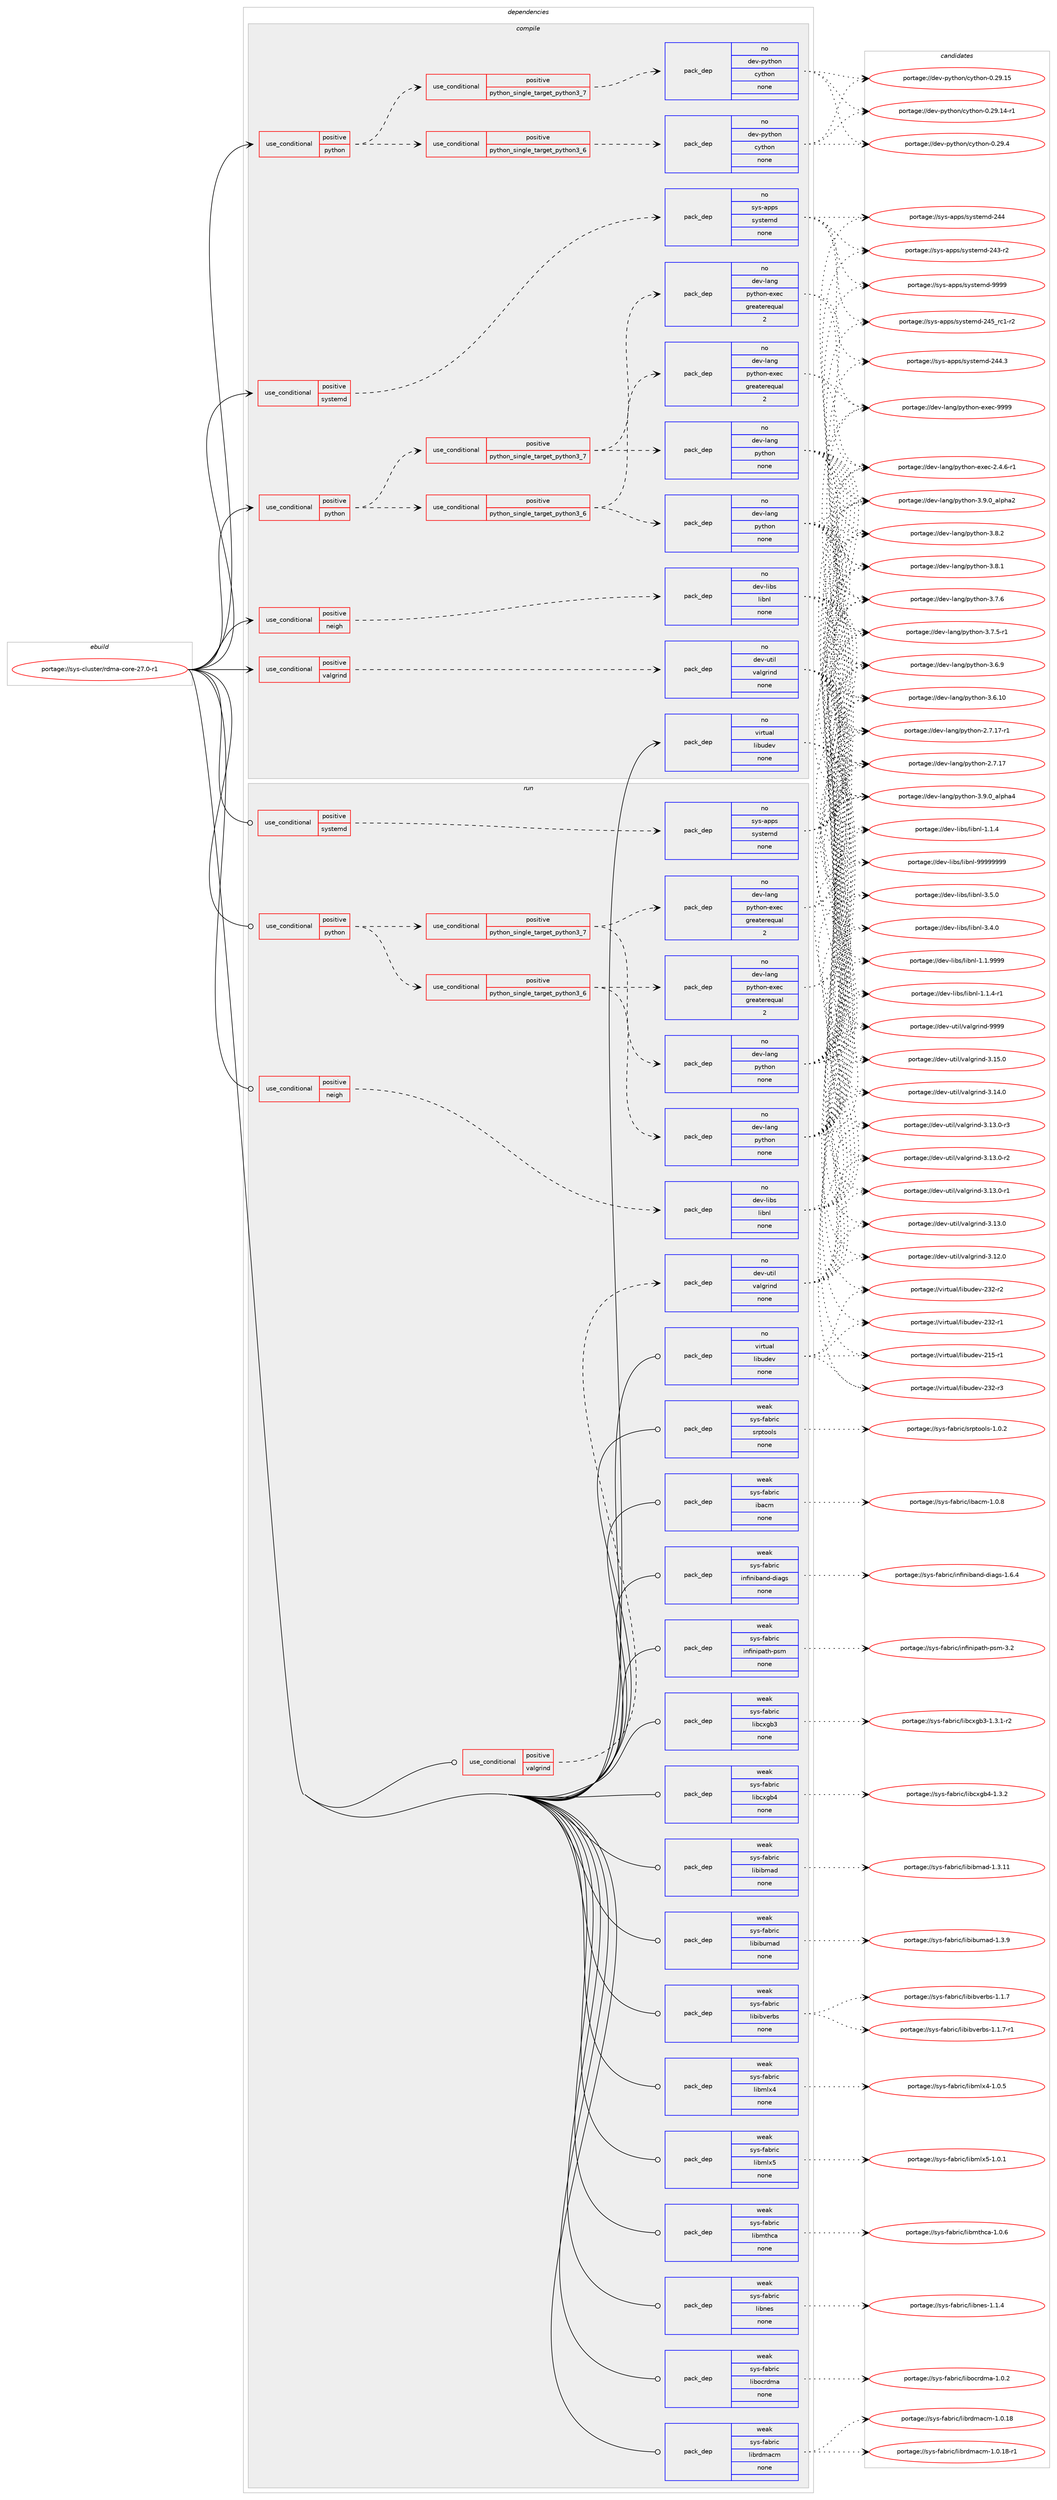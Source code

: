 digraph prolog {

# *************
# Graph options
# *************

newrank=true;
concentrate=true;
compound=true;
graph [rankdir=LR,fontname=Helvetica,fontsize=10,ranksep=1.5];#, ranksep=2.5, nodesep=0.2];
edge  [arrowhead=vee];
node  [fontname=Helvetica,fontsize=10];

# **********
# The ebuild
# **********

subgraph cluster_leftcol {
color=gray;
rank=same;
label=<<i>ebuild</i>>;
id [label="portage://sys-cluster/rdma-core-27.0-r1", color=red, width=4, href="../sys-cluster/rdma-core-27.0-r1.svg"];
}

# ****************
# The dependencies
# ****************

subgraph cluster_midcol {
color=gray;
label=<<i>dependencies</i>>;
subgraph cluster_compile {
fillcolor="#eeeeee";
style=filled;
label=<<i>compile</i>>;
subgraph cond6292 {
dependency32564 [label=<<TABLE BORDER="0" CELLBORDER="1" CELLSPACING="0" CELLPADDING="4"><TR><TD ROWSPAN="3" CELLPADDING="10">use_conditional</TD></TR><TR><TD>positive</TD></TR><TR><TD>neigh</TD></TR></TABLE>>, shape=none, color=red];
subgraph pack25457 {
dependency32565 [label=<<TABLE BORDER="0" CELLBORDER="1" CELLSPACING="0" CELLPADDING="4" WIDTH="220"><TR><TD ROWSPAN="6" CELLPADDING="30">pack_dep</TD></TR><TR><TD WIDTH="110">no</TD></TR><TR><TD>dev-libs</TD></TR><TR><TD>libnl</TD></TR><TR><TD>none</TD></TR><TR><TD></TD></TR></TABLE>>, shape=none, color=blue];
}
dependency32564:e -> dependency32565:w [weight=20,style="dashed",arrowhead="vee"];
}
id:e -> dependency32564:w [weight=20,style="solid",arrowhead="vee"];
subgraph cond6293 {
dependency32566 [label=<<TABLE BORDER="0" CELLBORDER="1" CELLSPACING="0" CELLPADDING="4"><TR><TD ROWSPAN="3" CELLPADDING="10">use_conditional</TD></TR><TR><TD>positive</TD></TR><TR><TD>python</TD></TR></TABLE>>, shape=none, color=red];
subgraph cond6294 {
dependency32567 [label=<<TABLE BORDER="0" CELLBORDER="1" CELLSPACING="0" CELLPADDING="4"><TR><TD ROWSPAN="3" CELLPADDING="10">use_conditional</TD></TR><TR><TD>positive</TD></TR><TR><TD>python_single_target_python3_6</TD></TR></TABLE>>, shape=none, color=red];
subgraph pack25458 {
dependency32568 [label=<<TABLE BORDER="0" CELLBORDER="1" CELLSPACING="0" CELLPADDING="4" WIDTH="220"><TR><TD ROWSPAN="6" CELLPADDING="30">pack_dep</TD></TR><TR><TD WIDTH="110">no</TD></TR><TR><TD>dev-lang</TD></TR><TR><TD>python</TD></TR><TR><TD>none</TD></TR><TR><TD></TD></TR></TABLE>>, shape=none, color=blue];
}
dependency32567:e -> dependency32568:w [weight=20,style="dashed",arrowhead="vee"];
subgraph pack25459 {
dependency32569 [label=<<TABLE BORDER="0" CELLBORDER="1" CELLSPACING="0" CELLPADDING="4" WIDTH="220"><TR><TD ROWSPAN="6" CELLPADDING="30">pack_dep</TD></TR><TR><TD WIDTH="110">no</TD></TR><TR><TD>dev-lang</TD></TR><TR><TD>python-exec</TD></TR><TR><TD>greaterequal</TD></TR><TR><TD>2</TD></TR></TABLE>>, shape=none, color=blue];
}
dependency32567:e -> dependency32569:w [weight=20,style="dashed",arrowhead="vee"];
}
dependency32566:e -> dependency32567:w [weight=20,style="dashed",arrowhead="vee"];
subgraph cond6295 {
dependency32570 [label=<<TABLE BORDER="0" CELLBORDER="1" CELLSPACING="0" CELLPADDING="4"><TR><TD ROWSPAN="3" CELLPADDING="10">use_conditional</TD></TR><TR><TD>positive</TD></TR><TR><TD>python_single_target_python3_7</TD></TR></TABLE>>, shape=none, color=red];
subgraph pack25460 {
dependency32571 [label=<<TABLE BORDER="0" CELLBORDER="1" CELLSPACING="0" CELLPADDING="4" WIDTH="220"><TR><TD ROWSPAN="6" CELLPADDING="30">pack_dep</TD></TR><TR><TD WIDTH="110">no</TD></TR><TR><TD>dev-lang</TD></TR><TR><TD>python</TD></TR><TR><TD>none</TD></TR><TR><TD></TD></TR></TABLE>>, shape=none, color=blue];
}
dependency32570:e -> dependency32571:w [weight=20,style="dashed",arrowhead="vee"];
subgraph pack25461 {
dependency32572 [label=<<TABLE BORDER="0" CELLBORDER="1" CELLSPACING="0" CELLPADDING="4" WIDTH="220"><TR><TD ROWSPAN="6" CELLPADDING="30">pack_dep</TD></TR><TR><TD WIDTH="110">no</TD></TR><TR><TD>dev-lang</TD></TR><TR><TD>python-exec</TD></TR><TR><TD>greaterequal</TD></TR><TR><TD>2</TD></TR></TABLE>>, shape=none, color=blue];
}
dependency32570:e -> dependency32572:w [weight=20,style="dashed",arrowhead="vee"];
}
dependency32566:e -> dependency32570:w [weight=20,style="dashed",arrowhead="vee"];
}
id:e -> dependency32566:w [weight=20,style="solid",arrowhead="vee"];
subgraph cond6296 {
dependency32573 [label=<<TABLE BORDER="0" CELLBORDER="1" CELLSPACING="0" CELLPADDING="4"><TR><TD ROWSPAN="3" CELLPADDING="10">use_conditional</TD></TR><TR><TD>positive</TD></TR><TR><TD>python</TD></TR></TABLE>>, shape=none, color=red];
subgraph cond6297 {
dependency32574 [label=<<TABLE BORDER="0" CELLBORDER="1" CELLSPACING="0" CELLPADDING="4"><TR><TD ROWSPAN="3" CELLPADDING="10">use_conditional</TD></TR><TR><TD>positive</TD></TR><TR><TD>python_single_target_python3_6</TD></TR></TABLE>>, shape=none, color=red];
subgraph pack25462 {
dependency32575 [label=<<TABLE BORDER="0" CELLBORDER="1" CELLSPACING="0" CELLPADDING="4" WIDTH="220"><TR><TD ROWSPAN="6" CELLPADDING="30">pack_dep</TD></TR><TR><TD WIDTH="110">no</TD></TR><TR><TD>dev-python</TD></TR><TR><TD>cython</TD></TR><TR><TD>none</TD></TR><TR><TD></TD></TR></TABLE>>, shape=none, color=blue];
}
dependency32574:e -> dependency32575:w [weight=20,style="dashed",arrowhead="vee"];
}
dependency32573:e -> dependency32574:w [weight=20,style="dashed",arrowhead="vee"];
subgraph cond6298 {
dependency32576 [label=<<TABLE BORDER="0" CELLBORDER="1" CELLSPACING="0" CELLPADDING="4"><TR><TD ROWSPAN="3" CELLPADDING="10">use_conditional</TD></TR><TR><TD>positive</TD></TR><TR><TD>python_single_target_python3_7</TD></TR></TABLE>>, shape=none, color=red];
subgraph pack25463 {
dependency32577 [label=<<TABLE BORDER="0" CELLBORDER="1" CELLSPACING="0" CELLPADDING="4" WIDTH="220"><TR><TD ROWSPAN="6" CELLPADDING="30">pack_dep</TD></TR><TR><TD WIDTH="110">no</TD></TR><TR><TD>dev-python</TD></TR><TR><TD>cython</TD></TR><TR><TD>none</TD></TR><TR><TD></TD></TR></TABLE>>, shape=none, color=blue];
}
dependency32576:e -> dependency32577:w [weight=20,style="dashed",arrowhead="vee"];
}
dependency32573:e -> dependency32576:w [weight=20,style="dashed",arrowhead="vee"];
}
id:e -> dependency32573:w [weight=20,style="solid",arrowhead="vee"];
subgraph cond6299 {
dependency32578 [label=<<TABLE BORDER="0" CELLBORDER="1" CELLSPACING="0" CELLPADDING="4"><TR><TD ROWSPAN="3" CELLPADDING="10">use_conditional</TD></TR><TR><TD>positive</TD></TR><TR><TD>systemd</TD></TR></TABLE>>, shape=none, color=red];
subgraph pack25464 {
dependency32579 [label=<<TABLE BORDER="0" CELLBORDER="1" CELLSPACING="0" CELLPADDING="4" WIDTH="220"><TR><TD ROWSPAN="6" CELLPADDING="30">pack_dep</TD></TR><TR><TD WIDTH="110">no</TD></TR><TR><TD>sys-apps</TD></TR><TR><TD>systemd</TD></TR><TR><TD>none</TD></TR><TR><TD></TD></TR></TABLE>>, shape=none, color=blue];
}
dependency32578:e -> dependency32579:w [weight=20,style="dashed",arrowhead="vee"];
}
id:e -> dependency32578:w [weight=20,style="solid",arrowhead="vee"];
subgraph cond6300 {
dependency32580 [label=<<TABLE BORDER="0" CELLBORDER="1" CELLSPACING="0" CELLPADDING="4"><TR><TD ROWSPAN="3" CELLPADDING="10">use_conditional</TD></TR><TR><TD>positive</TD></TR><TR><TD>valgrind</TD></TR></TABLE>>, shape=none, color=red];
subgraph pack25465 {
dependency32581 [label=<<TABLE BORDER="0" CELLBORDER="1" CELLSPACING="0" CELLPADDING="4" WIDTH="220"><TR><TD ROWSPAN="6" CELLPADDING="30">pack_dep</TD></TR><TR><TD WIDTH="110">no</TD></TR><TR><TD>dev-util</TD></TR><TR><TD>valgrind</TD></TR><TR><TD>none</TD></TR><TR><TD></TD></TR></TABLE>>, shape=none, color=blue];
}
dependency32580:e -> dependency32581:w [weight=20,style="dashed",arrowhead="vee"];
}
id:e -> dependency32580:w [weight=20,style="solid",arrowhead="vee"];
subgraph pack25466 {
dependency32582 [label=<<TABLE BORDER="0" CELLBORDER="1" CELLSPACING="0" CELLPADDING="4" WIDTH="220"><TR><TD ROWSPAN="6" CELLPADDING="30">pack_dep</TD></TR><TR><TD WIDTH="110">no</TD></TR><TR><TD>virtual</TD></TR><TR><TD>libudev</TD></TR><TR><TD>none</TD></TR><TR><TD></TD></TR></TABLE>>, shape=none, color=blue];
}
id:e -> dependency32582:w [weight=20,style="solid",arrowhead="vee"];
}
subgraph cluster_compileandrun {
fillcolor="#eeeeee";
style=filled;
label=<<i>compile and run</i>>;
}
subgraph cluster_run {
fillcolor="#eeeeee";
style=filled;
label=<<i>run</i>>;
subgraph cond6301 {
dependency32583 [label=<<TABLE BORDER="0" CELLBORDER="1" CELLSPACING="0" CELLPADDING="4"><TR><TD ROWSPAN="3" CELLPADDING="10">use_conditional</TD></TR><TR><TD>positive</TD></TR><TR><TD>neigh</TD></TR></TABLE>>, shape=none, color=red];
subgraph pack25467 {
dependency32584 [label=<<TABLE BORDER="0" CELLBORDER="1" CELLSPACING="0" CELLPADDING="4" WIDTH="220"><TR><TD ROWSPAN="6" CELLPADDING="30">pack_dep</TD></TR><TR><TD WIDTH="110">no</TD></TR><TR><TD>dev-libs</TD></TR><TR><TD>libnl</TD></TR><TR><TD>none</TD></TR><TR><TD></TD></TR></TABLE>>, shape=none, color=blue];
}
dependency32583:e -> dependency32584:w [weight=20,style="dashed",arrowhead="vee"];
}
id:e -> dependency32583:w [weight=20,style="solid",arrowhead="odot"];
subgraph cond6302 {
dependency32585 [label=<<TABLE BORDER="0" CELLBORDER="1" CELLSPACING="0" CELLPADDING="4"><TR><TD ROWSPAN="3" CELLPADDING="10">use_conditional</TD></TR><TR><TD>positive</TD></TR><TR><TD>python</TD></TR></TABLE>>, shape=none, color=red];
subgraph cond6303 {
dependency32586 [label=<<TABLE BORDER="0" CELLBORDER="1" CELLSPACING="0" CELLPADDING="4"><TR><TD ROWSPAN="3" CELLPADDING="10">use_conditional</TD></TR><TR><TD>positive</TD></TR><TR><TD>python_single_target_python3_6</TD></TR></TABLE>>, shape=none, color=red];
subgraph pack25468 {
dependency32587 [label=<<TABLE BORDER="0" CELLBORDER="1" CELLSPACING="0" CELLPADDING="4" WIDTH="220"><TR><TD ROWSPAN="6" CELLPADDING="30">pack_dep</TD></TR><TR><TD WIDTH="110">no</TD></TR><TR><TD>dev-lang</TD></TR><TR><TD>python</TD></TR><TR><TD>none</TD></TR><TR><TD></TD></TR></TABLE>>, shape=none, color=blue];
}
dependency32586:e -> dependency32587:w [weight=20,style="dashed",arrowhead="vee"];
subgraph pack25469 {
dependency32588 [label=<<TABLE BORDER="0" CELLBORDER="1" CELLSPACING="0" CELLPADDING="4" WIDTH="220"><TR><TD ROWSPAN="6" CELLPADDING="30">pack_dep</TD></TR><TR><TD WIDTH="110">no</TD></TR><TR><TD>dev-lang</TD></TR><TR><TD>python-exec</TD></TR><TR><TD>greaterequal</TD></TR><TR><TD>2</TD></TR></TABLE>>, shape=none, color=blue];
}
dependency32586:e -> dependency32588:w [weight=20,style="dashed",arrowhead="vee"];
}
dependency32585:e -> dependency32586:w [weight=20,style="dashed",arrowhead="vee"];
subgraph cond6304 {
dependency32589 [label=<<TABLE BORDER="0" CELLBORDER="1" CELLSPACING="0" CELLPADDING="4"><TR><TD ROWSPAN="3" CELLPADDING="10">use_conditional</TD></TR><TR><TD>positive</TD></TR><TR><TD>python_single_target_python3_7</TD></TR></TABLE>>, shape=none, color=red];
subgraph pack25470 {
dependency32590 [label=<<TABLE BORDER="0" CELLBORDER="1" CELLSPACING="0" CELLPADDING="4" WIDTH="220"><TR><TD ROWSPAN="6" CELLPADDING="30">pack_dep</TD></TR><TR><TD WIDTH="110">no</TD></TR><TR><TD>dev-lang</TD></TR><TR><TD>python</TD></TR><TR><TD>none</TD></TR><TR><TD></TD></TR></TABLE>>, shape=none, color=blue];
}
dependency32589:e -> dependency32590:w [weight=20,style="dashed",arrowhead="vee"];
subgraph pack25471 {
dependency32591 [label=<<TABLE BORDER="0" CELLBORDER="1" CELLSPACING="0" CELLPADDING="4" WIDTH="220"><TR><TD ROWSPAN="6" CELLPADDING="30">pack_dep</TD></TR><TR><TD WIDTH="110">no</TD></TR><TR><TD>dev-lang</TD></TR><TR><TD>python-exec</TD></TR><TR><TD>greaterequal</TD></TR><TR><TD>2</TD></TR></TABLE>>, shape=none, color=blue];
}
dependency32589:e -> dependency32591:w [weight=20,style="dashed",arrowhead="vee"];
}
dependency32585:e -> dependency32589:w [weight=20,style="dashed",arrowhead="vee"];
}
id:e -> dependency32585:w [weight=20,style="solid",arrowhead="odot"];
subgraph cond6305 {
dependency32592 [label=<<TABLE BORDER="0" CELLBORDER="1" CELLSPACING="0" CELLPADDING="4"><TR><TD ROWSPAN="3" CELLPADDING="10">use_conditional</TD></TR><TR><TD>positive</TD></TR><TR><TD>systemd</TD></TR></TABLE>>, shape=none, color=red];
subgraph pack25472 {
dependency32593 [label=<<TABLE BORDER="0" CELLBORDER="1" CELLSPACING="0" CELLPADDING="4" WIDTH="220"><TR><TD ROWSPAN="6" CELLPADDING="30">pack_dep</TD></TR><TR><TD WIDTH="110">no</TD></TR><TR><TD>sys-apps</TD></TR><TR><TD>systemd</TD></TR><TR><TD>none</TD></TR><TR><TD></TD></TR></TABLE>>, shape=none, color=blue];
}
dependency32592:e -> dependency32593:w [weight=20,style="dashed",arrowhead="vee"];
}
id:e -> dependency32592:w [weight=20,style="solid",arrowhead="odot"];
subgraph cond6306 {
dependency32594 [label=<<TABLE BORDER="0" CELLBORDER="1" CELLSPACING="0" CELLPADDING="4"><TR><TD ROWSPAN="3" CELLPADDING="10">use_conditional</TD></TR><TR><TD>positive</TD></TR><TR><TD>valgrind</TD></TR></TABLE>>, shape=none, color=red];
subgraph pack25473 {
dependency32595 [label=<<TABLE BORDER="0" CELLBORDER="1" CELLSPACING="0" CELLPADDING="4" WIDTH="220"><TR><TD ROWSPAN="6" CELLPADDING="30">pack_dep</TD></TR><TR><TD WIDTH="110">no</TD></TR><TR><TD>dev-util</TD></TR><TR><TD>valgrind</TD></TR><TR><TD>none</TD></TR><TR><TD></TD></TR></TABLE>>, shape=none, color=blue];
}
dependency32594:e -> dependency32595:w [weight=20,style="dashed",arrowhead="vee"];
}
id:e -> dependency32594:w [weight=20,style="solid",arrowhead="odot"];
subgraph pack25474 {
dependency32596 [label=<<TABLE BORDER="0" CELLBORDER="1" CELLSPACING="0" CELLPADDING="4" WIDTH="220"><TR><TD ROWSPAN="6" CELLPADDING="30">pack_dep</TD></TR><TR><TD WIDTH="110">no</TD></TR><TR><TD>virtual</TD></TR><TR><TD>libudev</TD></TR><TR><TD>none</TD></TR><TR><TD></TD></TR></TABLE>>, shape=none, color=blue];
}
id:e -> dependency32596:w [weight=20,style="solid",arrowhead="odot"];
subgraph pack25475 {
dependency32597 [label=<<TABLE BORDER="0" CELLBORDER="1" CELLSPACING="0" CELLPADDING="4" WIDTH="220"><TR><TD ROWSPAN="6" CELLPADDING="30">pack_dep</TD></TR><TR><TD WIDTH="110">weak</TD></TR><TR><TD>sys-fabric</TD></TR><TR><TD>ibacm</TD></TR><TR><TD>none</TD></TR><TR><TD></TD></TR></TABLE>>, shape=none, color=blue];
}
id:e -> dependency32597:w [weight=20,style="solid",arrowhead="odot"];
subgraph pack25476 {
dependency32598 [label=<<TABLE BORDER="0" CELLBORDER="1" CELLSPACING="0" CELLPADDING="4" WIDTH="220"><TR><TD ROWSPAN="6" CELLPADDING="30">pack_dep</TD></TR><TR><TD WIDTH="110">weak</TD></TR><TR><TD>sys-fabric</TD></TR><TR><TD>infiniband-diags</TD></TR><TR><TD>none</TD></TR><TR><TD></TD></TR></TABLE>>, shape=none, color=blue];
}
id:e -> dependency32598:w [weight=20,style="solid",arrowhead="odot"];
subgraph pack25477 {
dependency32599 [label=<<TABLE BORDER="0" CELLBORDER="1" CELLSPACING="0" CELLPADDING="4" WIDTH="220"><TR><TD ROWSPAN="6" CELLPADDING="30">pack_dep</TD></TR><TR><TD WIDTH="110">weak</TD></TR><TR><TD>sys-fabric</TD></TR><TR><TD>infinipath-psm</TD></TR><TR><TD>none</TD></TR><TR><TD></TD></TR></TABLE>>, shape=none, color=blue];
}
id:e -> dependency32599:w [weight=20,style="solid",arrowhead="odot"];
subgraph pack25478 {
dependency32600 [label=<<TABLE BORDER="0" CELLBORDER="1" CELLSPACING="0" CELLPADDING="4" WIDTH="220"><TR><TD ROWSPAN="6" CELLPADDING="30">pack_dep</TD></TR><TR><TD WIDTH="110">weak</TD></TR><TR><TD>sys-fabric</TD></TR><TR><TD>libcxgb3</TD></TR><TR><TD>none</TD></TR><TR><TD></TD></TR></TABLE>>, shape=none, color=blue];
}
id:e -> dependency32600:w [weight=20,style="solid",arrowhead="odot"];
subgraph pack25479 {
dependency32601 [label=<<TABLE BORDER="0" CELLBORDER="1" CELLSPACING="0" CELLPADDING="4" WIDTH="220"><TR><TD ROWSPAN="6" CELLPADDING="30">pack_dep</TD></TR><TR><TD WIDTH="110">weak</TD></TR><TR><TD>sys-fabric</TD></TR><TR><TD>libcxgb4</TD></TR><TR><TD>none</TD></TR><TR><TD></TD></TR></TABLE>>, shape=none, color=blue];
}
id:e -> dependency32601:w [weight=20,style="solid",arrowhead="odot"];
subgraph pack25480 {
dependency32602 [label=<<TABLE BORDER="0" CELLBORDER="1" CELLSPACING="0" CELLPADDING="4" WIDTH="220"><TR><TD ROWSPAN="6" CELLPADDING="30">pack_dep</TD></TR><TR><TD WIDTH="110">weak</TD></TR><TR><TD>sys-fabric</TD></TR><TR><TD>libibmad</TD></TR><TR><TD>none</TD></TR><TR><TD></TD></TR></TABLE>>, shape=none, color=blue];
}
id:e -> dependency32602:w [weight=20,style="solid",arrowhead="odot"];
subgraph pack25481 {
dependency32603 [label=<<TABLE BORDER="0" CELLBORDER="1" CELLSPACING="0" CELLPADDING="4" WIDTH="220"><TR><TD ROWSPAN="6" CELLPADDING="30">pack_dep</TD></TR><TR><TD WIDTH="110">weak</TD></TR><TR><TD>sys-fabric</TD></TR><TR><TD>libibumad</TD></TR><TR><TD>none</TD></TR><TR><TD></TD></TR></TABLE>>, shape=none, color=blue];
}
id:e -> dependency32603:w [weight=20,style="solid",arrowhead="odot"];
subgraph pack25482 {
dependency32604 [label=<<TABLE BORDER="0" CELLBORDER="1" CELLSPACING="0" CELLPADDING="4" WIDTH="220"><TR><TD ROWSPAN="6" CELLPADDING="30">pack_dep</TD></TR><TR><TD WIDTH="110">weak</TD></TR><TR><TD>sys-fabric</TD></TR><TR><TD>libibverbs</TD></TR><TR><TD>none</TD></TR><TR><TD></TD></TR></TABLE>>, shape=none, color=blue];
}
id:e -> dependency32604:w [weight=20,style="solid",arrowhead="odot"];
subgraph pack25483 {
dependency32605 [label=<<TABLE BORDER="0" CELLBORDER="1" CELLSPACING="0" CELLPADDING="4" WIDTH="220"><TR><TD ROWSPAN="6" CELLPADDING="30">pack_dep</TD></TR><TR><TD WIDTH="110">weak</TD></TR><TR><TD>sys-fabric</TD></TR><TR><TD>libmlx4</TD></TR><TR><TD>none</TD></TR><TR><TD></TD></TR></TABLE>>, shape=none, color=blue];
}
id:e -> dependency32605:w [weight=20,style="solid",arrowhead="odot"];
subgraph pack25484 {
dependency32606 [label=<<TABLE BORDER="0" CELLBORDER="1" CELLSPACING="0" CELLPADDING="4" WIDTH="220"><TR><TD ROWSPAN="6" CELLPADDING="30">pack_dep</TD></TR><TR><TD WIDTH="110">weak</TD></TR><TR><TD>sys-fabric</TD></TR><TR><TD>libmlx5</TD></TR><TR><TD>none</TD></TR><TR><TD></TD></TR></TABLE>>, shape=none, color=blue];
}
id:e -> dependency32606:w [weight=20,style="solid",arrowhead="odot"];
subgraph pack25485 {
dependency32607 [label=<<TABLE BORDER="0" CELLBORDER="1" CELLSPACING="0" CELLPADDING="4" WIDTH="220"><TR><TD ROWSPAN="6" CELLPADDING="30">pack_dep</TD></TR><TR><TD WIDTH="110">weak</TD></TR><TR><TD>sys-fabric</TD></TR><TR><TD>libmthca</TD></TR><TR><TD>none</TD></TR><TR><TD></TD></TR></TABLE>>, shape=none, color=blue];
}
id:e -> dependency32607:w [weight=20,style="solid",arrowhead="odot"];
subgraph pack25486 {
dependency32608 [label=<<TABLE BORDER="0" CELLBORDER="1" CELLSPACING="0" CELLPADDING="4" WIDTH="220"><TR><TD ROWSPAN="6" CELLPADDING="30">pack_dep</TD></TR><TR><TD WIDTH="110">weak</TD></TR><TR><TD>sys-fabric</TD></TR><TR><TD>libnes</TD></TR><TR><TD>none</TD></TR><TR><TD></TD></TR></TABLE>>, shape=none, color=blue];
}
id:e -> dependency32608:w [weight=20,style="solid",arrowhead="odot"];
subgraph pack25487 {
dependency32609 [label=<<TABLE BORDER="0" CELLBORDER="1" CELLSPACING="0" CELLPADDING="4" WIDTH="220"><TR><TD ROWSPAN="6" CELLPADDING="30">pack_dep</TD></TR><TR><TD WIDTH="110">weak</TD></TR><TR><TD>sys-fabric</TD></TR><TR><TD>libocrdma</TD></TR><TR><TD>none</TD></TR><TR><TD></TD></TR></TABLE>>, shape=none, color=blue];
}
id:e -> dependency32609:w [weight=20,style="solid",arrowhead="odot"];
subgraph pack25488 {
dependency32610 [label=<<TABLE BORDER="0" CELLBORDER="1" CELLSPACING="0" CELLPADDING="4" WIDTH="220"><TR><TD ROWSPAN="6" CELLPADDING="30">pack_dep</TD></TR><TR><TD WIDTH="110">weak</TD></TR><TR><TD>sys-fabric</TD></TR><TR><TD>librdmacm</TD></TR><TR><TD>none</TD></TR><TR><TD></TD></TR></TABLE>>, shape=none, color=blue];
}
id:e -> dependency32610:w [weight=20,style="solid",arrowhead="odot"];
subgraph pack25489 {
dependency32611 [label=<<TABLE BORDER="0" CELLBORDER="1" CELLSPACING="0" CELLPADDING="4" WIDTH="220"><TR><TD ROWSPAN="6" CELLPADDING="30">pack_dep</TD></TR><TR><TD WIDTH="110">weak</TD></TR><TR><TD>sys-fabric</TD></TR><TR><TD>srptools</TD></TR><TR><TD>none</TD></TR><TR><TD></TD></TR></TABLE>>, shape=none, color=blue];
}
id:e -> dependency32611:w [weight=20,style="solid",arrowhead="odot"];
}
}

# **************
# The candidates
# **************

subgraph cluster_choices {
rank=same;
color=gray;
label=<<i>candidates</i>>;

subgraph choice25457 {
color=black;
nodesep=1;
choice10010111845108105981154710810598110108455757575757575757 [label="portage://dev-libs/libnl-99999999", color=red, width=4,href="../dev-libs/libnl-99999999.svg"];
choice10010111845108105981154710810598110108455146534648 [label="portage://dev-libs/libnl-3.5.0", color=red, width=4,href="../dev-libs/libnl-3.5.0.svg"];
choice10010111845108105981154710810598110108455146524648 [label="portage://dev-libs/libnl-3.4.0", color=red, width=4,href="../dev-libs/libnl-3.4.0.svg"];
choice10010111845108105981154710810598110108454946494657575757 [label="portage://dev-libs/libnl-1.1.9999", color=red, width=4,href="../dev-libs/libnl-1.1.9999.svg"];
choice100101118451081059811547108105981101084549464946524511449 [label="portage://dev-libs/libnl-1.1.4-r1", color=red, width=4,href="../dev-libs/libnl-1.1.4-r1.svg"];
choice10010111845108105981154710810598110108454946494652 [label="portage://dev-libs/libnl-1.1.4", color=red, width=4,href="../dev-libs/libnl-1.1.4.svg"];
dependency32565:e -> choice10010111845108105981154710810598110108455757575757575757:w [style=dotted,weight="100"];
dependency32565:e -> choice10010111845108105981154710810598110108455146534648:w [style=dotted,weight="100"];
dependency32565:e -> choice10010111845108105981154710810598110108455146524648:w [style=dotted,weight="100"];
dependency32565:e -> choice10010111845108105981154710810598110108454946494657575757:w [style=dotted,weight="100"];
dependency32565:e -> choice100101118451081059811547108105981101084549464946524511449:w [style=dotted,weight="100"];
dependency32565:e -> choice10010111845108105981154710810598110108454946494652:w [style=dotted,weight="100"];
}
subgraph choice25458 {
color=black;
nodesep=1;
choice10010111845108971101034711212111610411111045514657464895971081121049752 [label="portage://dev-lang/python-3.9.0_alpha4", color=red, width=4,href="../dev-lang/python-3.9.0_alpha4.svg"];
choice10010111845108971101034711212111610411111045514657464895971081121049750 [label="portage://dev-lang/python-3.9.0_alpha2", color=red, width=4,href="../dev-lang/python-3.9.0_alpha2.svg"];
choice100101118451089711010347112121116104111110455146564650 [label="portage://dev-lang/python-3.8.2", color=red, width=4,href="../dev-lang/python-3.8.2.svg"];
choice100101118451089711010347112121116104111110455146564649 [label="portage://dev-lang/python-3.8.1", color=red, width=4,href="../dev-lang/python-3.8.1.svg"];
choice100101118451089711010347112121116104111110455146554654 [label="portage://dev-lang/python-3.7.6", color=red, width=4,href="../dev-lang/python-3.7.6.svg"];
choice1001011184510897110103471121211161041111104551465546534511449 [label="portage://dev-lang/python-3.7.5-r1", color=red, width=4,href="../dev-lang/python-3.7.5-r1.svg"];
choice100101118451089711010347112121116104111110455146544657 [label="portage://dev-lang/python-3.6.9", color=red, width=4,href="../dev-lang/python-3.6.9.svg"];
choice10010111845108971101034711212111610411111045514654464948 [label="portage://dev-lang/python-3.6.10", color=red, width=4,href="../dev-lang/python-3.6.10.svg"];
choice100101118451089711010347112121116104111110455046554649554511449 [label="portage://dev-lang/python-2.7.17-r1", color=red, width=4,href="../dev-lang/python-2.7.17-r1.svg"];
choice10010111845108971101034711212111610411111045504655464955 [label="portage://dev-lang/python-2.7.17", color=red, width=4,href="../dev-lang/python-2.7.17.svg"];
dependency32568:e -> choice10010111845108971101034711212111610411111045514657464895971081121049752:w [style=dotted,weight="100"];
dependency32568:e -> choice10010111845108971101034711212111610411111045514657464895971081121049750:w [style=dotted,weight="100"];
dependency32568:e -> choice100101118451089711010347112121116104111110455146564650:w [style=dotted,weight="100"];
dependency32568:e -> choice100101118451089711010347112121116104111110455146564649:w [style=dotted,weight="100"];
dependency32568:e -> choice100101118451089711010347112121116104111110455146554654:w [style=dotted,weight="100"];
dependency32568:e -> choice1001011184510897110103471121211161041111104551465546534511449:w [style=dotted,weight="100"];
dependency32568:e -> choice100101118451089711010347112121116104111110455146544657:w [style=dotted,weight="100"];
dependency32568:e -> choice10010111845108971101034711212111610411111045514654464948:w [style=dotted,weight="100"];
dependency32568:e -> choice100101118451089711010347112121116104111110455046554649554511449:w [style=dotted,weight="100"];
dependency32568:e -> choice10010111845108971101034711212111610411111045504655464955:w [style=dotted,weight="100"];
}
subgraph choice25459 {
color=black;
nodesep=1;
choice10010111845108971101034711212111610411111045101120101994557575757 [label="portage://dev-lang/python-exec-9999", color=red, width=4,href="../dev-lang/python-exec-9999.svg"];
choice10010111845108971101034711212111610411111045101120101994550465246544511449 [label="portage://dev-lang/python-exec-2.4.6-r1", color=red, width=4,href="../dev-lang/python-exec-2.4.6-r1.svg"];
dependency32569:e -> choice10010111845108971101034711212111610411111045101120101994557575757:w [style=dotted,weight="100"];
dependency32569:e -> choice10010111845108971101034711212111610411111045101120101994550465246544511449:w [style=dotted,weight="100"];
}
subgraph choice25460 {
color=black;
nodesep=1;
choice10010111845108971101034711212111610411111045514657464895971081121049752 [label="portage://dev-lang/python-3.9.0_alpha4", color=red, width=4,href="../dev-lang/python-3.9.0_alpha4.svg"];
choice10010111845108971101034711212111610411111045514657464895971081121049750 [label="portage://dev-lang/python-3.9.0_alpha2", color=red, width=4,href="../dev-lang/python-3.9.0_alpha2.svg"];
choice100101118451089711010347112121116104111110455146564650 [label="portage://dev-lang/python-3.8.2", color=red, width=4,href="../dev-lang/python-3.8.2.svg"];
choice100101118451089711010347112121116104111110455146564649 [label="portage://dev-lang/python-3.8.1", color=red, width=4,href="../dev-lang/python-3.8.1.svg"];
choice100101118451089711010347112121116104111110455146554654 [label="portage://dev-lang/python-3.7.6", color=red, width=4,href="../dev-lang/python-3.7.6.svg"];
choice1001011184510897110103471121211161041111104551465546534511449 [label="portage://dev-lang/python-3.7.5-r1", color=red, width=4,href="../dev-lang/python-3.7.5-r1.svg"];
choice100101118451089711010347112121116104111110455146544657 [label="portage://dev-lang/python-3.6.9", color=red, width=4,href="../dev-lang/python-3.6.9.svg"];
choice10010111845108971101034711212111610411111045514654464948 [label="portage://dev-lang/python-3.6.10", color=red, width=4,href="../dev-lang/python-3.6.10.svg"];
choice100101118451089711010347112121116104111110455046554649554511449 [label="portage://dev-lang/python-2.7.17-r1", color=red, width=4,href="../dev-lang/python-2.7.17-r1.svg"];
choice10010111845108971101034711212111610411111045504655464955 [label="portage://dev-lang/python-2.7.17", color=red, width=4,href="../dev-lang/python-2.7.17.svg"];
dependency32571:e -> choice10010111845108971101034711212111610411111045514657464895971081121049752:w [style=dotted,weight="100"];
dependency32571:e -> choice10010111845108971101034711212111610411111045514657464895971081121049750:w [style=dotted,weight="100"];
dependency32571:e -> choice100101118451089711010347112121116104111110455146564650:w [style=dotted,weight="100"];
dependency32571:e -> choice100101118451089711010347112121116104111110455146564649:w [style=dotted,weight="100"];
dependency32571:e -> choice100101118451089711010347112121116104111110455146554654:w [style=dotted,weight="100"];
dependency32571:e -> choice1001011184510897110103471121211161041111104551465546534511449:w [style=dotted,weight="100"];
dependency32571:e -> choice100101118451089711010347112121116104111110455146544657:w [style=dotted,weight="100"];
dependency32571:e -> choice10010111845108971101034711212111610411111045514654464948:w [style=dotted,weight="100"];
dependency32571:e -> choice100101118451089711010347112121116104111110455046554649554511449:w [style=dotted,weight="100"];
dependency32571:e -> choice10010111845108971101034711212111610411111045504655464955:w [style=dotted,weight="100"];
}
subgraph choice25461 {
color=black;
nodesep=1;
choice10010111845108971101034711212111610411111045101120101994557575757 [label="portage://dev-lang/python-exec-9999", color=red, width=4,href="../dev-lang/python-exec-9999.svg"];
choice10010111845108971101034711212111610411111045101120101994550465246544511449 [label="portage://dev-lang/python-exec-2.4.6-r1", color=red, width=4,href="../dev-lang/python-exec-2.4.6-r1.svg"];
dependency32572:e -> choice10010111845108971101034711212111610411111045101120101994557575757:w [style=dotted,weight="100"];
dependency32572:e -> choice10010111845108971101034711212111610411111045101120101994550465246544511449:w [style=dotted,weight="100"];
}
subgraph choice25462 {
color=black;
nodesep=1;
choice10010111845112121116104111110479912111610411111045484650574652 [label="portage://dev-python/cython-0.29.4", color=red, width=4,href="../dev-python/cython-0.29.4.svg"];
choice1001011184511212111610411111047991211161041111104548465057464953 [label="portage://dev-python/cython-0.29.15", color=red, width=4,href="../dev-python/cython-0.29.15.svg"];
choice10010111845112121116104111110479912111610411111045484650574649524511449 [label="portage://dev-python/cython-0.29.14-r1", color=red, width=4,href="../dev-python/cython-0.29.14-r1.svg"];
dependency32575:e -> choice10010111845112121116104111110479912111610411111045484650574652:w [style=dotted,weight="100"];
dependency32575:e -> choice1001011184511212111610411111047991211161041111104548465057464953:w [style=dotted,weight="100"];
dependency32575:e -> choice10010111845112121116104111110479912111610411111045484650574649524511449:w [style=dotted,weight="100"];
}
subgraph choice25463 {
color=black;
nodesep=1;
choice10010111845112121116104111110479912111610411111045484650574652 [label="portage://dev-python/cython-0.29.4", color=red, width=4,href="../dev-python/cython-0.29.4.svg"];
choice1001011184511212111610411111047991211161041111104548465057464953 [label="portage://dev-python/cython-0.29.15", color=red, width=4,href="../dev-python/cython-0.29.15.svg"];
choice10010111845112121116104111110479912111610411111045484650574649524511449 [label="portage://dev-python/cython-0.29.14-r1", color=red, width=4,href="../dev-python/cython-0.29.14-r1.svg"];
dependency32577:e -> choice10010111845112121116104111110479912111610411111045484650574652:w [style=dotted,weight="100"];
dependency32577:e -> choice1001011184511212111610411111047991211161041111104548465057464953:w [style=dotted,weight="100"];
dependency32577:e -> choice10010111845112121116104111110479912111610411111045484650574649524511449:w [style=dotted,weight="100"];
}
subgraph choice25464 {
color=black;
nodesep=1;
choice1151211154597112112115471151211151161011091004557575757 [label="portage://sys-apps/systemd-9999", color=red, width=4,href="../sys-apps/systemd-9999.svg"];
choice115121115459711211211547115121115116101109100455052539511499494511450 [label="portage://sys-apps/systemd-245_rc1-r2", color=red, width=4,href="../sys-apps/systemd-245_rc1-r2.svg"];
choice115121115459711211211547115121115116101109100455052524651 [label="portage://sys-apps/systemd-244.3", color=red, width=4,href="../sys-apps/systemd-244.3.svg"];
choice11512111545971121121154711512111511610110910045505252 [label="portage://sys-apps/systemd-244", color=red, width=4,href="../sys-apps/systemd-244.svg"];
choice115121115459711211211547115121115116101109100455052514511450 [label="portage://sys-apps/systemd-243-r2", color=red, width=4,href="../sys-apps/systemd-243-r2.svg"];
dependency32579:e -> choice1151211154597112112115471151211151161011091004557575757:w [style=dotted,weight="100"];
dependency32579:e -> choice115121115459711211211547115121115116101109100455052539511499494511450:w [style=dotted,weight="100"];
dependency32579:e -> choice115121115459711211211547115121115116101109100455052524651:w [style=dotted,weight="100"];
dependency32579:e -> choice11512111545971121121154711512111511610110910045505252:w [style=dotted,weight="100"];
dependency32579:e -> choice115121115459711211211547115121115116101109100455052514511450:w [style=dotted,weight="100"];
}
subgraph choice25465 {
color=black;
nodesep=1;
choice1001011184511711610510847118971081031141051101004557575757 [label="portage://dev-util/valgrind-9999", color=red, width=4,href="../dev-util/valgrind-9999.svg"];
choice10010111845117116105108471189710810311410511010045514649534648 [label="portage://dev-util/valgrind-3.15.0", color=red, width=4,href="../dev-util/valgrind-3.15.0.svg"];
choice10010111845117116105108471189710810311410511010045514649524648 [label="portage://dev-util/valgrind-3.14.0", color=red, width=4,href="../dev-util/valgrind-3.14.0.svg"];
choice100101118451171161051084711897108103114105110100455146495146484511451 [label="portage://dev-util/valgrind-3.13.0-r3", color=red, width=4,href="../dev-util/valgrind-3.13.0-r3.svg"];
choice100101118451171161051084711897108103114105110100455146495146484511450 [label="portage://dev-util/valgrind-3.13.0-r2", color=red, width=4,href="../dev-util/valgrind-3.13.0-r2.svg"];
choice100101118451171161051084711897108103114105110100455146495146484511449 [label="portage://dev-util/valgrind-3.13.0-r1", color=red, width=4,href="../dev-util/valgrind-3.13.0-r1.svg"];
choice10010111845117116105108471189710810311410511010045514649514648 [label="portage://dev-util/valgrind-3.13.0", color=red, width=4,href="../dev-util/valgrind-3.13.0.svg"];
choice10010111845117116105108471189710810311410511010045514649504648 [label="portage://dev-util/valgrind-3.12.0", color=red, width=4,href="../dev-util/valgrind-3.12.0.svg"];
dependency32581:e -> choice1001011184511711610510847118971081031141051101004557575757:w [style=dotted,weight="100"];
dependency32581:e -> choice10010111845117116105108471189710810311410511010045514649534648:w [style=dotted,weight="100"];
dependency32581:e -> choice10010111845117116105108471189710810311410511010045514649524648:w [style=dotted,weight="100"];
dependency32581:e -> choice100101118451171161051084711897108103114105110100455146495146484511451:w [style=dotted,weight="100"];
dependency32581:e -> choice100101118451171161051084711897108103114105110100455146495146484511450:w [style=dotted,weight="100"];
dependency32581:e -> choice100101118451171161051084711897108103114105110100455146495146484511449:w [style=dotted,weight="100"];
dependency32581:e -> choice10010111845117116105108471189710810311410511010045514649514648:w [style=dotted,weight="100"];
dependency32581:e -> choice10010111845117116105108471189710810311410511010045514649504648:w [style=dotted,weight="100"];
}
subgraph choice25466 {
color=black;
nodesep=1;
choice118105114116117971084710810598117100101118455051504511451 [label="portage://virtual/libudev-232-r3", color=red, width=4,href="../virtual/libudev-232-r3.svg"];
choice118105114116117971084710810598117100101118455051504511450 [label="portage://virtual/libudev-232-r2", color=red, width=4,href="../virtual/libudev-232-r2.svg"];
choice118105114116117971084710810598117100101118455051504511449 [label="portage://virtual/libudev-232-r1", color=red, width=4,href="../virtual/libudev-232-r1.svg"];
choice118105114116117971084710810598117100101118455049534511449 [label="portage://virtual/libudev-215-r1", color=red, width=4,href="../virtual/libudev-215-r1.svg"];
dependency32582:e -> choice118105114116117971084710810598117100101118455051504511451:w [style=dotted,weight="100"];
dependency32582:e -> choice118105114116117971084710810598117100101118455051504511450:w [style=dotted,weight="100"];
dependency32582:e -> choice118105114116117971084710810598117100101118455051504511449:w [style=dotted,weight="100"];
dependency32582:e -> choice118105114116117971084710810598117100101118455049534511449:w [style=dotted,weight="100"];
}
subgraph choice25467 {
color=black;
nodesep=1;
choice10010111845108105981154710810598110108455757575757575757 [label="portage://dev-libs/libnl-99999999", color=red, width=4,href="../dev-libs/libnl-99999999.svg"];
choice10010111845108105981154710810598110108455146534648 [label="portage://dev-libs/libnl-3.5.0", color=red, width=4,href="../dev-libs/libnl-3.5.0.svg"];
choice10010111845108105981154710810598110108455146524648 [label="portage://dev-libs/libnl-3.4.0", color=red, width=4,href="../dev-libs/libnl-3.4.0.svg"];
choice10010111845108105981154710810598110108454946494657575757 [label="portage://dev-libs/libnl-1.1.9999", color=red, width=4,href="../dev-libs/libnl-1.1.9999.svg"];
choice100101118451081059811547108105981101084549464946524511449 [label="portage://dev-libs/libnl-1.1.4-r1", color=red, width=4,href="../dev-libs/libnl-1.1.4-r1.svg"];
choice10010111845108105981154710810598110108454946494652 [label="portage://dev-libs/libnl-1.1.4", color=red, width=4,href="../dev-libs/libnl-1.1.4.svg"];
dependency32584:e -> choice10010111845108105981154710810598110108455757575757575757:w [style=dotted,weight="100"];
dependency32584:e -> choice10010111845108105981154710810598110108455146534648:w [style=dotted,weight="100"];
dependency32584:e -> choice10010111845108105981154710810598110108455146524648:w [style=dotted,weight="100"];
dependency32584:e -> choice10010111845108105981154710810598110108454946494657575757:w [style=dotted,weight="100"];
dependency32584:e -> choice100101118451081059811547108105981101084549464946524511449:w [style=dotted,weight="100"];
dependency32584:e -> choice10010111845108105981154710810598110108454946494652:w [style=dotted,weight="100"];
}
subgraph choice25468 {
color=black;
nodesep=1;
choice10010111845108971101034711212111610411111045514657464895971081121049752 [label="portage://dev-lang/python-3.9.0_alpha4", color=red, width=4,href="../dev-lang/python-3.9.0_alpha4.svg"];
choice10010111845108971101034711212111610411111045514657464895971081121049750 [label="portage://dev-lang/python-3.9.0_alpha2", color=red, width=4,href="../dev-lang/python-3.9.0_alpha2.svg"];
choice100101118451089711010347112121116104111110455146564650 [label="portage://dev-lang/python-3.8.2", color=red, width=4,href="../dev-lang/python-3.8.2.svg"];
choice100101118451089711010347112121116104111110455146564649 [label="portage://dev-lang/python-3.8.1", color=red, width=4,href="../dev-lang/python-3.8.1.svg"];
choice100101118451089711010347112121116104111110455146554654 [label="portage://dev-lang/python-3.7.6", color=red, width=4,href="../dev-lang/python-3.7.6.svg"];
choice1001011184510897110103471121211161041111104551465546534511449 [label="portage://dev-lang/python-3.7.5-r1", color=red, width=4,href="../dev-lang/python-3.7.5-r1.svg"];
choice100101118451089711010347112121116104111110455146544657 [label="portage://dev-lang/python-3.6.9", color=red, width=4,href="../dev-lang/python-3.6.9.svg"];
choice10010111845108971101034711212111610411111045514654464948 [label="portage://dev-lang/python-3.6.10", color=red, width=4,href="../dev-lang/python-3.6.10.svg"];
choice100101118451089711010347112121116104111110455046554649554511449 [label="portage://dev-lang/python-2.7.17-r1", color=red, width=4,href="../dev-lang/python-2.7.17-r1.svg"];
choice10010111845108971101034711212111610411111045504655464955 [label="portage://dev-lang/python-2.7.17", color=red, width=4,href="../dev-lang/python-2.7.17.svg"];
dependency32587:e -> choice10010111845108971101034711212111610411111045514657464895971081121049752:w [style=dotted,weight="100"];
dependency32587:e -> choice10010111845108971101034711212111610411111045514657464895971081121049750:w [style=dotted,weight="100"];
dependency32587:e -> choice100101118451089711010347112121116104111110455146564650:w [style=dotted,weight="100"];
dependency32587:e -> choice100101118451089711010347112121116104111110455146564649:w [style=dotted,weight="100"];
dependency32587:e -> choice100101118451089711010347112121116104111110455146554654:w [style=dotted,weight="100"];
dependency32587:e -> choice1001011184510897110103471121211161041111104551465546534511449:w [style=dotted,weight="100"];
dependency32587:e -> choice100101118451089711010347112121116104111110455146544657:w [style=dotted,weight="100"];
dependency32587:e -> choice10010111845108971101034711212111610411111045514654464948:w [style=dotted,weight="100"];
dependency32587:e -> choice100101118451089711010347112121116104111110455046554649554511449:w [style=dotted,weight="100"];
dependency32587:e -> choice10010111845108971101034711212111610411111045504655464955:w [style=dotted,weight="100"];
}
subgraph choice25469 {
color=black;
nodesep=1;
choice10010111845108971101034711212111610411111045101120101994557575757 [label="portage://dev-lang/python-exec-9999", color=red, width=4,href="../dev-lang/python-exec-9999.svg"];
choice10010111845108971101034711212111610411111045101120101994550465246544511449 [label="portage://dev-lang/python-exec-2.4.6-r1", color=red, width=4,href="../dev-lang/python-exec-2.4.6-r1.svg"];
dependency32588:e -> choice10010111845108971101034711212111610411111045101120101994557575757:w [style=dotted,weight="100"];
dependency32588:e -> choice10010111845108971101034711212111610411111045101120101994550465246544511449:w [style=dotted,weight="100"];
}
subgraph choice25470 {
color=black;
nodesep=1;
choice10010111845108971101034711212111610411111045514657464895971081121049752 [label="portage://dev-lang/python-3.9.0_alpha4", color=red, width=4,href="../dev-lang/python-3.9.0_alpha4.svg"];
choice10010111845108971101034711212111610411111045514657464895971081121049750 [label="portage://dev-lang/python-3.9.0_alpha2", color=red, width=4,href="../dev-lang/python-3.9.0_alpha2.svg"];
choice100101118451089711010347112121116104111110455146564650 [label="portage://dev-lang/python-3.8.2", color=red, width=4,href="../dev-lang/python-3.8.2.svg"];
choice100101118451089711010347112121116104111110455146564649 [label="portage://dev-lang/python-3.8.1", color=red, width=4,href="../dev-lang/python-3.8.1.svg"];
choice100101118451089711010347112121116104111110455146554654 [label="portage://dev-lang/python-3.7.6", color=red, width=4,href="../dev-lang/python-3.7.6.svg"];
choice1001011184510897110103471121211161041111104551465546534511449 [label="portage://dev-lang/python-3.7.5-r1", color=red, width=4,href="../dev-lang/python-3.7.5-r1.svg"];
choice100101118451089711010347112121116104111110455146544657 [label="portage://dev-lang/python-3.6.9", color=red, width=4,href="../dev-lang/python-3.6.9.svg"];
choice10010111845108971101034711212111610411111045514654464948 [label="portage://dev-lang/python-3.6.10", color=red, width=4,href="../dev-lang/python-3.6.10.svg"];
choice100101118451089711010347112121116104111110455046554649554511449 [label="portage://dev-lang/python-2.7.17-r1", color=red, width=4,href="../dev-lang/python-2.7.17-r1.svg"];
choice10010111845108971101034711212111610411111045504655464955 [label="portage://dev-lang/python-2.7.17", color=red, width=4,href="../dev-lang/python-2.7.17.svg"];
dependency32590:e -> choice10010111845108971101034711212111610411111045514657464895971081121049752:w [style=dotted,weight="100"];
dependency32590:e -> choice10010111845108971101034711212111610411111045514657464895971081121049750:w [style=dotted,weight="100"];
dependency32590:e -> choice100101118451089711010347112121116104111110455146564650:w [style=dotted,weight="100"];
dependency32590:e -> choice100101118451089711010347112121116104111110455146564649:w [style=dotted,weight="100"];
dependency32590:e -> choice100101118451089711010347112121116104111110455146554654:w [style=dotted,weight="100"];
dependency32590:e -> choice1001011184510897110103471121211161041111104551465546534511449:w [style=dotted,weight="100"];
dependency32590:e -> choice100101118451089711010347112121116104111110455146544657:w [style=dotted,weight="100"];
dependency32590:e -> choice10010111845108971101034711212111610411111045514654464948:w [style=dotted,weight="100"];
dependency32590:e -> choice100101118451089711010347112121116104111110455046554649554511449:w [style=dotted,weight="100"];
dependency32590:e -> choice10010111845108971101034711212111610411111045504655464955:w [style=dotted,weight="100"];
}
subgraph choice25471 {
color=black;
nodesep=1;
choice10010111845108971101034711212111610411111045101120101994557575757 [label="portage://dev-lang/python-exec-9999", color=red, width=4,href="../dev-lang/python-exec-9999.svg"];
choice10010111845108971101034711212111610411111045101120101994550465246544511449 [label="portage://dev-lang/python-exec-2.4.6-r1", color=red, width=4,href="../dev-lang/python-exec-2.4.6-r1.svg"];
dependency32591:e -> choice10010111845108971101034711212111610411111045101120101994557575757:w [style=dotted,weight="100"];
dependency32591:e -> choice10010111845108971101034711212111610411111045101120101994550465246544511449:w [style=dotted,weight="100"];
}
subgraph choice25472 {
color=black;
nodesep=1;
choice1151211154597112112115471151211151161011091004557575757 [label="portage://sys-apps/systemd-9999", color=red, width=4,href="../sys-apps/systemd-9999.svg"];
choice115121115459711211211547115121115116101109100455052539511499494511450 [label="portage://sys-apps/systemd-245_rc1-r2", color=red, width=4,href="../sys-apps/systemd-245_rc1-r2.svg"];
choice115121115459711211211547115121115116101109100455052524651 [label="portage://sys-apps/systemd-244.3", color=red, width=4,href="../sys-apps/systemd-244.3.svg"];
choice11512111545971121121154711512111511610110910045505252 [label="portage://sys-apps/systemd-244", color=red, width=4,href="../sys-apps/systemd-244.svg"];
choice115121115459711211211547115121115116101109100455052514511450 [label="portage://sys-apps/systemd-243-r2", color=red, width=4,href="../sys-apps/systemd-243-r2.svg"];
dependency32593:e -> choice1151211154597112112115471151211151161011091004557575757:w [style=dotted,weight="100"];
dependency32593:e -> choice115121115459711211211547115121115116101109100455052539511499494511450:w [style=dotted,weight="100"];
dependency32593:e -> choice115121115459711211211547115121115116101109100455052524651:w [style=dotted,weight="100"];
dependency32593:e -> choice11512111545971121121154711512111511610110910045505252:w [style=dotted,weight="100"];
dependency32593:e -> choice115121115459711211211547115121115116101109100455052514511450:w [style=dotted,weight="100"];
}
subgraph choice25473 {
color=black;
nodesep=1;
choice1001011184511711610510847118971081031141051101004557575757 [label="portage://dev-util/valgrind-9999", color=red, width=4,href="../dev-util/valgrind-9999.svg"];
choice10010111845117116105108471189710810311410511010045514649534648 [label="portage://dev-util/valgrind-3.15.0", color=red, width=4,href="../dev-util/valgrind-3.15.0.svg"];
choice10010111845117116105108471189710810311410511010045514649524648 [label="portage://dev-util/valgrind-3.14.0", color=red, width=4,href="../dev-util/valgrind-3.14.0.svg"];
choice100101118451171161051084711897108103114105110100455146495146484511451 [label="portage://dev-util/valgrind-3.13.0-r3", color=red, width=4,href="../dev-util/valgrind-3.13.0-r3.svg"];
choice100101118451171161051084711897108103114105110100455146495146484511450 [label="portage://dev-util/valgrind-3.13.0-r2", color=red, width=4,href="../dev-util/valgrind-3.13.0-r2.svg"];
choice100101118451171161051084711897108103114105110100455146495146484511449 [label="portage://dev-util/valgrind-3.13.0-r1", color=red, width=4,href="../dev-util/valgrind-3.13.0-r1.svg"];
choice10010111845117116105108471189710810311410511010045514649514648 [label="portage://dev-util/valgrind-3.13.0", color=red, width=4,href="../dev-util/valgrind-3.13.0.svg"];
choice10010111845117116105108471189710810311410511010045514649504648 [label="portage://dev-util/valgrind-3.12.0", color=red, width=4,href="../dev-util/valgrind-3.12.0.svg"];
dependency32595:e -> choice1001011184511711610510847118971081031141051101004557575757:w [style=dotted,weight="100"];
dependency32595:e -> choice10010111845117116105108471189710810311410511010045514649534648:w [style=dotted,weight="100"];
dependency32595:e -> choice10010111845117116105108471189710810311410511010045514649524648:w [style=dotted,weight="100"];
dependency32595:e -> choice100101118451171161051084711897108103114105110100455146495146484511451:w [style=dotted,weight="100"];
dependency32595:e -> choice100101118451171161051084711897108103114105110100455146495146484511450:w [style=dotted,weight="100"];
dependency32595:e -> choice100101118451171161051084711897108103114105110100455146495146484511449:w [style=dotted,weight="100"];
dependency32595:e -> choice10010111845117116105108471189710810311410511010045514649514648:w [style=dotted,weight="100"];
dependency32595:e -> choice10010111845117116105108471189710810311410511010045514649504648:w [style=dotted,weight="100"];
}
subgraph choice25474 {
color=black;
nodesep=1;
choice118105114116117971084710810598117100101118455051504511451 [label="portage://virtual/libudev-232-r3", color=red, width=4,href="../virtual/libudev-232-r3.svg"];
choice118105114116117971084710810598117100101118455051504511450 [label="portage://virtual/libudev-232-r2", color=red, width=4,href="../virtual/libudev-232-r2.svg"];
choice118105114116117971084710810598117100101118455051504511449 [label="portage://virtual/libudev-232-r1", color=red, width=4,href="../virtual/libudev-232-r1.svg"];
choice118105114116117971084710810598117100101118455049534511449 [label="portage://virtual/libudev-215-r1", color=red, width=4,href="../virtual/libudev-215-r1.svg"];
dependency32596:e -> choice118105114116117971084710810598117100101118455051504511451:w [style=dotted,weight="100"];
dependency32596:e -> choice118105114116117971084710810598117100101118455051504511450:w [style=dotted,weight="100"];
dependency32596:e -> choice118105114116117971084710810598117100101118455051504511449:w [style=dotted,weight="100"];
dependency32596:e -> choice118105114116117971084710810598117100101118455049534511449:w [style=dotted,weight="100"];
}
subgraph choice25475 {
color=black;
nodesep=1;
choice1151211154510297981141059947105989799109454946484656 [label="portage://sys-fabric/ibacm-1.0.8", color=red, width=4,href="../sys-fabric/ibacm-1.0.8.svg"];
dependency32597:e -> choice1151211154510297981141059947105989799109454946484656:w [style=dotted,weight="100"];
}
subgraph choice25476 {
color=black;
nodesep=1;
choice115121115451029798114105994710511010210511010598971101004510010597103115454946544652 [label="portage://sys-fabric/infiniband-diags-1.6.4", color=red, width=4,href="../sys-fabric/infiniband-diags-1.6.4.svg"];
dependency32598:e -> choice115121115451029798114105994710511010210511010598971101004510010597103115454946544652:w [style=dotted,weight="100"];
}
subgraph choice25477 {
color=black;
nodesep=1;
choice1151211154510297981141059947105110102105110105112971161044511211510945514650 [label="portage://sys-fabric/infinipath-psm-3.2", color=red, width=4,href="../sys-fabric/infinipath-psm-3.2.svg"];
dependency32599:e -> choice1151211154510297981141059947105110102105110105112971161044511211510945514650:w [style=dotted,weight="100"];
}
subgraph choice25478 {
color=black;
nodesep=1;
choice1151211154510297981141059947108105989912010398514549465146494511450 [label="portage://sys-fabric/libcxgb3-1.3.1-r2", color=red, width=4,href="../sys-fabric/libcxgb3-1.3.1-r2.svg"];
dependency32600:e -> choice1151211154510297981141059947108105989912010398514549465146494511450:w [style=dotted,weight="100"];
}
subgraph choice25479 {
color=black;
nodesep=1;
choice115121115451029798114105994710810598991201039852454946514650 [label="portage://sys-fabric/libcxgb4-1.3.2", color=red, width=4,href="../sys-fabric/libcxgb4-1.3.2.svg"];
dependency32601:e -> choice115121115451029798114105994710810598991201039852454946514650:w [style=dotted,weight="100"];
}
subgraph choice25480 {
color=black;
nodesep=1;
choice115121115451029798114105994710810598105981099710045494651464949 [label="portage://sys-fabric/libibmad-1.3.11", color=red, width=4,href="../sys-fabric/libibmad-1.3.11.svg"];
dependency32602:e -> choice115121115451029798114105994710810598105981099710045494651464949:w [style=dotted,weight="100"];
}
subgraph choice25481 {
color=black;
nodesep=1;
choice1151211154510297981141059947108105981059811710997100454946514657 [label="portage://sys-fabric/libibumad-1.3.9", color=red, width=4,href="../sys-fabric/libibumad-1.3.9.svg"];
dependency32603:e -> choice1151211154510297981141059947108105981059811710997100454946514657:w [style=dotted,weight="100"];
}
subgraph choice25482 {
color=black;
nodesep=1;
choice11512111545102979811410599471081059810598118101114981154549464946554511449 [label="portage://sys-fabric/libibverbs-1.1.7-r1", color=red, width=4,href="../sys-fabric/libibverbs-1.1.7-r1.svg"];
choice1151211154510297981141059947108105981059811810111498115454946494655 [label="portage://sys-fabric/libibverbs-1.1.7", color=red, width=4,href="../sys-fabric/libibverbs-1.1.7.svg"];
dependency32604:e -> choice11512111545102979811410599471081059810598118101114981154549464946554511449:w [style=dotted,weight="100"];
dependency32604:e -> choice1151211154510297981141059947108105981059811810111498115454946494655:w [style=dotted,weight="100"];
}
subgraph choice25483 {
color=black;
nodesep=1;
choice11512111545102979811410599471081059810910812052454946484653 [label="portage://sys-fabric/libmlx4-1.0.5", color=red, width=4,href="../sys-fabric/libmlx4-1.0.5.svg"];
dependency32605:e -> choice11512111545102979811410599471081059810910812052454946484653:w [style=dotted,weight="100"];
}
subgraph choice25484 {
color=black;
nodesep=1;
choice11512111545102979811410599471081059810910812053454946484649 [label="portage://sys-fabric/libmlx5-1.0.1", color=red, width=4,href="../sys-fabric/libmlx5-1.0.1.svg"];
dependency32606:e -> choice11512111545102979811410599471081059810910812053454946484649:w [style=dotted,weight="100"];
}
subgraph choice25485 {
color=black;
nodesep=1;
choice1151211154510297981141059947108105981091161049997454946484654 [label="portage://sys-fabric/libmthca-1.0.6", color=red, width=4,href="../sys-fabric/libmthca-1.0.6.svg"];
dependency32607:e -> choice1151211154510297981141059947108105981091161049997454946484654:w [style=dotted,weight="100"];
}
subgraph choice25486 {
color=black;
nodesep=1;
choice115121115451029798114105994710810598110101115454946494652 [label="portage://sys-fabric/libnes-1.1.4", color=red, width=4,href="../sys-fabric/libnes-1.1.4.svg"];
dependency32608:e -> choice115121115451029798114105994710810598110101115454946494652:w [style=dotted,weight="100"];
}
subgraph choice25487 {
color=black;
nodesep=1;
choice1151211154510297981141059947108105981119911410010997454946484650 [label="portage://sys-fabric/libocrdma-1.0.2", color=red, width=4,href="../sys-fabric/libocrdma-1.0.2.svg"];
dependency32609:e -> choice1151211154510297981141059947108105981119911410010997454946484650:w [style=dotted,weight="100"];
}
subgraph choice25488 {
color=black;
nodesep=1;
choice1151211154510297981141059947108105981141001099799109454946484649564511449 [label="portage://sys-fabric/librdmacm-1.0.18-r1", color=red, width=4,href="../sys-fabric/librdmacm-1.0.18-r1.svg"];
choice115121115451029798114105994710810598114100109979910945494648464956 [label="portage://sys-fabric/librdmacm-1.0.18", color=red, width=4,href="../sys-fabric/librdmacm-1.0.18.svg"];
dependency32610:e -> choice1151211154510297981141059947108105981141001099799109454946484649564511449:w [style=dotted,weight="100"];
dependency32610:e -> choice115121115451029798114105994710810598114100109979910945494648464956:w [style=dotted,weight="100"];
}
subgraph choice25489 {
color=black;
nodesep=1;
choice1151211154510297981141059947115114112116111111108115454946484650 [label="portage://sys-fabric/srptools-1.0.2", color=red, width=4,href="../sys-fabric/srptools-1.0.2.svg"];
dependency32611:e -> choice1151211154510297981141059947115114112116111111108115454946484650:w [style=dotted,weight="100"];
}
}

}
